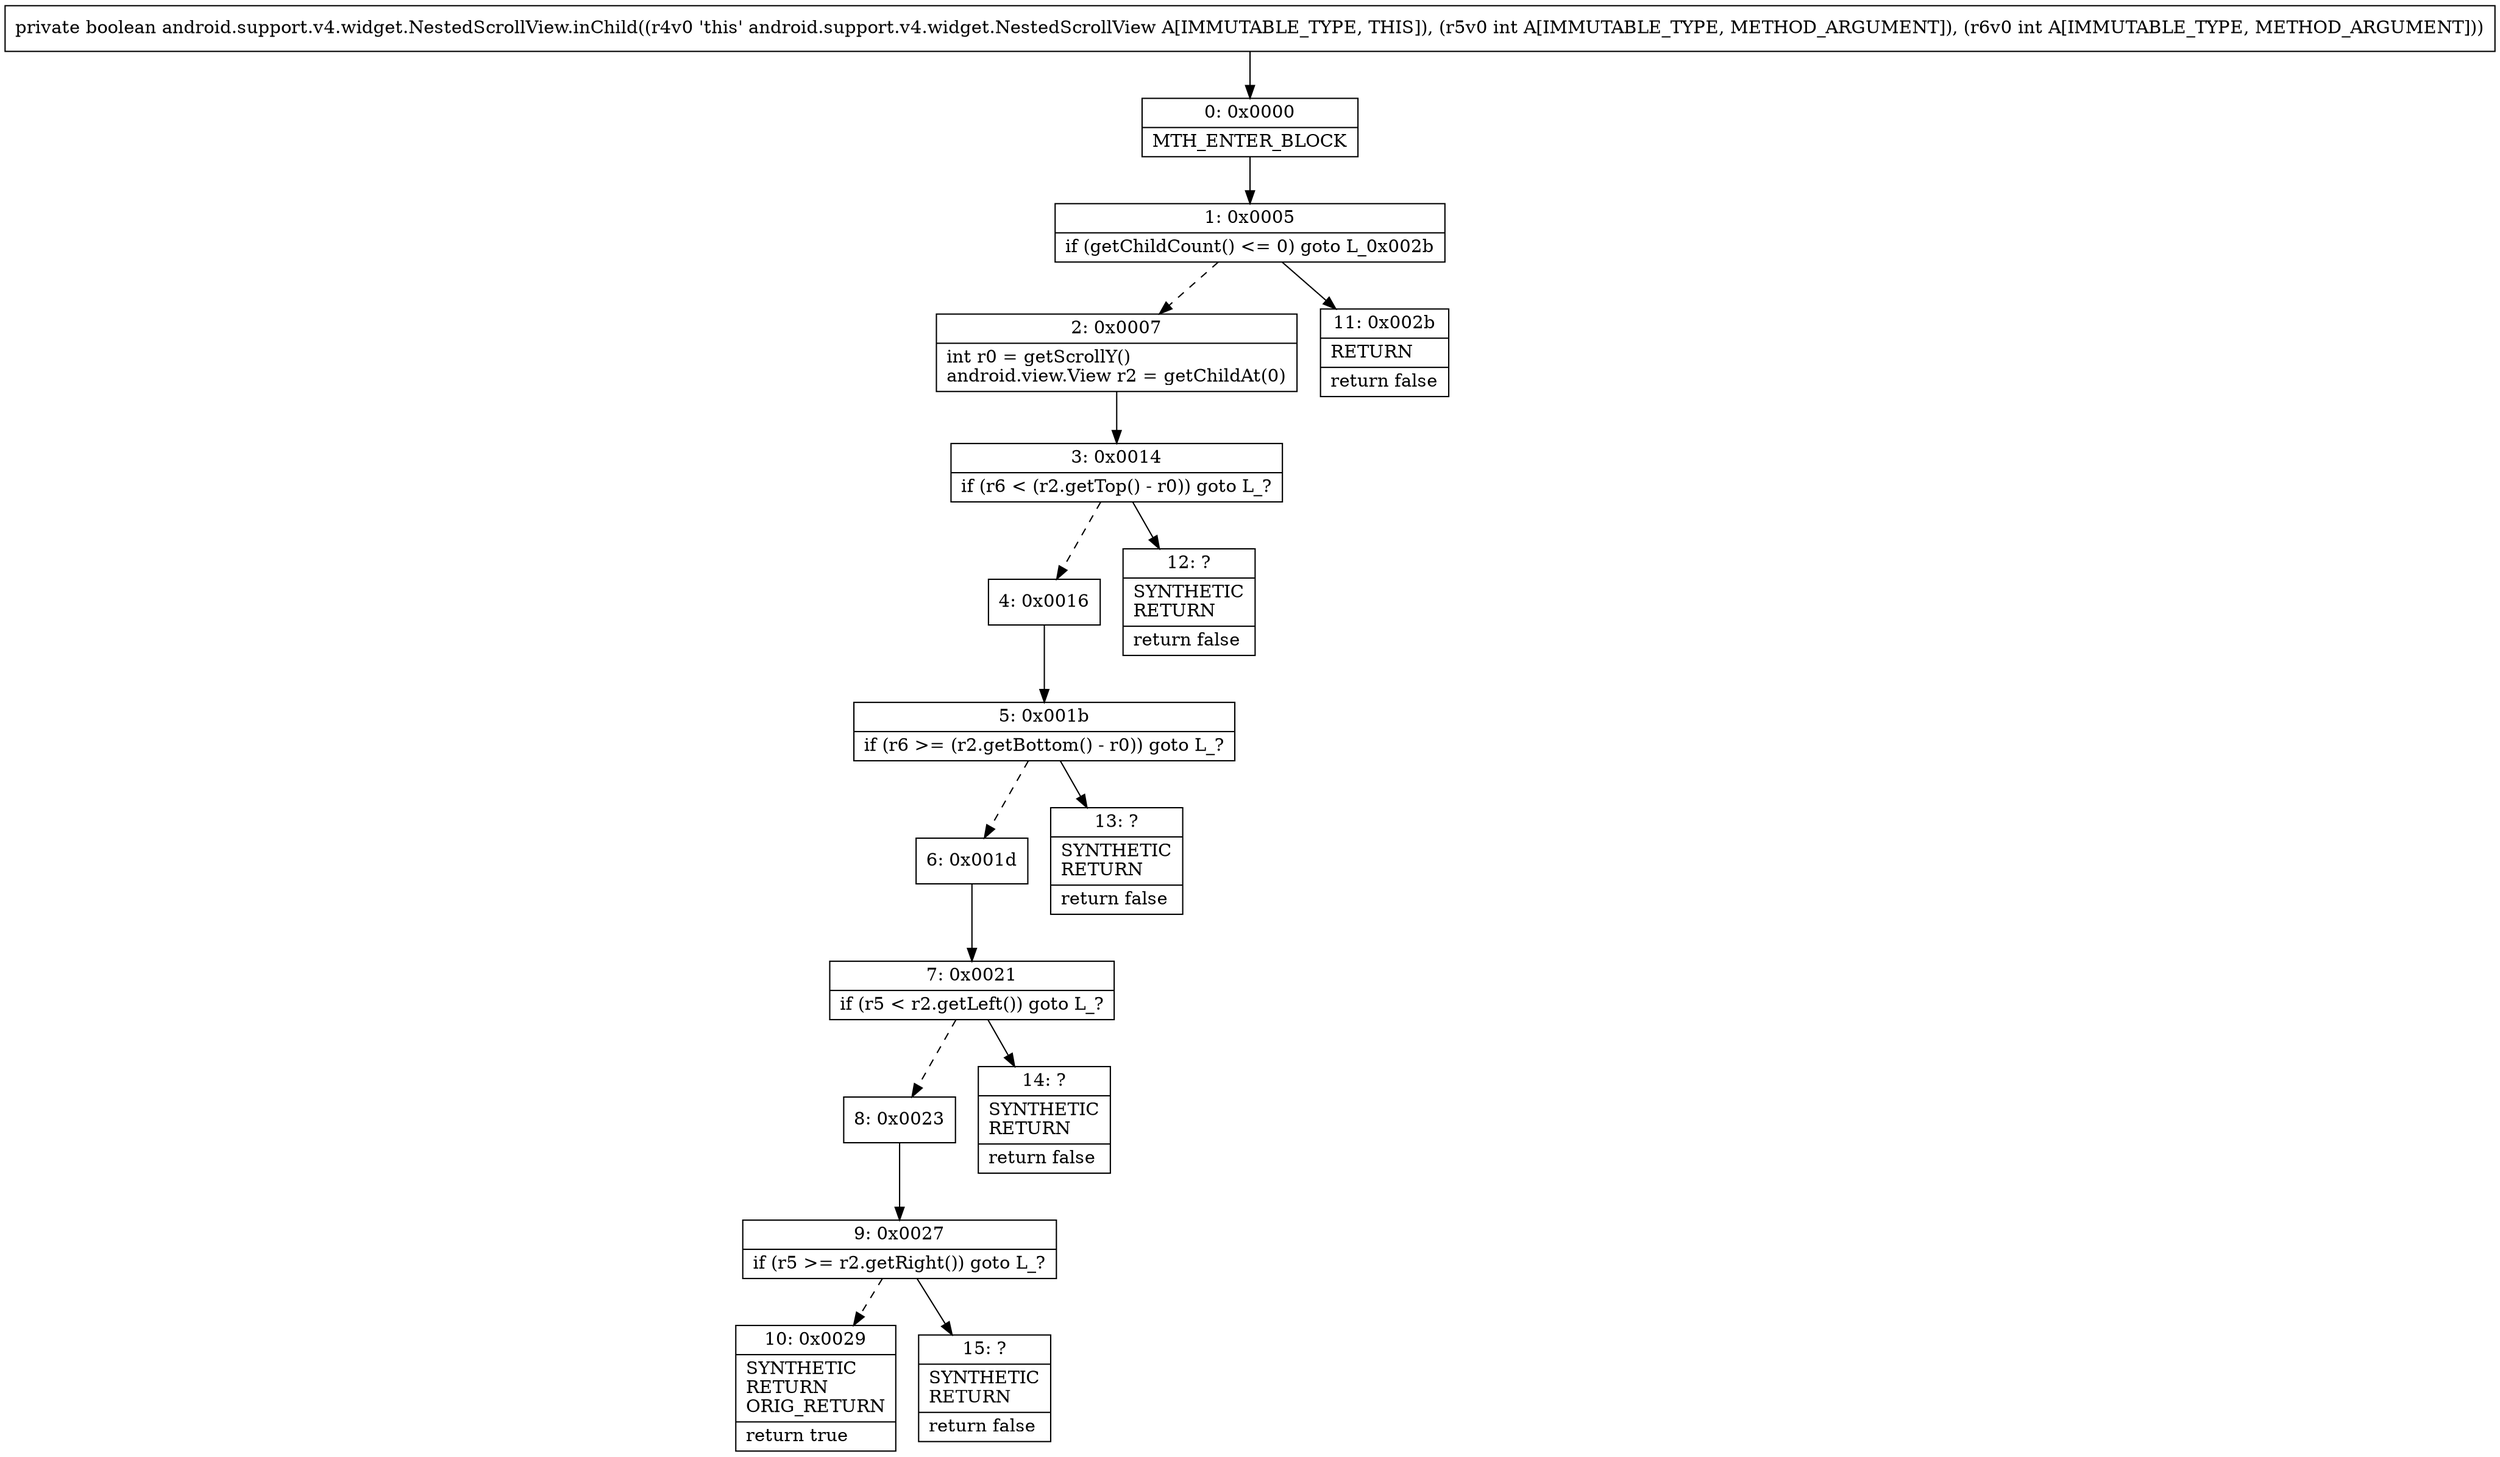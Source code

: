 digraph "CFG forandroid.support.v4.widget.NestedScrollView.inChild(II)Z" {
Node_0 [shape=record,label="{0\:\ 0x0000|MTH_ENTER_BLOCK\l}"];
Node_1 [shape=record,label="{1\:\ 0x0005|if (getChildCount() \<= 0) goto L_0x002b\l}"];
Node_2 [shape=record,label="{2\:\ 0x0007|int r0 = getScrollY()\landroid.view.View r2 = getChildAt(0)\l}"];
Node_3 [shape=record,label="{3\:\ 0x0014|if (r6 \< (r2.getTop() \- r0)) goto L_?\l}"];
Node_4 [shape=record,label="{4\:\ 0x0016}"];
Node_5 [shape=record,label="{5\:\ 0x001b|if (r6 \>= (r2.getBottom() \- r0)) goto L_?\l}"];
Node_6 [shape=record,label="{6\:\ 0x001d}"];
Node_7 [shape=record,label="{7\:\ 0x0021|if (r5 \< r2.getLeft()) goto L_?\l}"];
Node_8 [shape=record,label="{8\:\ 0x0023}"];
Node_9 [shape=record,label="{9\:\ 0x0027|if (r5 \>= r2.getRight()) goto L_?\l}"];
Node_10 [shape=record,label="{10\:\ 0x0029|SYNTHETIC\lRETURN\lORIG_RETURN\l|return true\l}"];
Node_11 [shape=record,label="{11\:\ 0x002b|RETURN\l|return false\l}"];
Node_12 [shape=record,label="{12\:\ ?|SYNTHETIC\lRETURN\l|return false\l}"];
Node_13 [shape=record,label="{13\:\ ?|SYNTHETIC\lRETURN\l|return false\l}"];
Node_14 [shape=record,label="{14\:\ ?|SYNTHETIC\lRETURN\l|return false\l}"];
Node_15 [shape=record,label="{15\:\ ?|SYNTHETIC\lRETURN\l|return false\l}"];
MethodNode[shape=record,label="{private boolean android.support.v4.widget.NestedScrollView.inChild((r4v0 'this' android.support.v4.widget.NestedScrollView A[IMMUTABLE_TYPE, THIS]), (r5v0 int A[IMMUTABLE_TYPE, METHOD_ARGUMENT]), (r6v0 int A[IMMUTABLE_TYPE, METHOD_ARGUMENT])) }"];
MethodNode -> Node_0;
Node_0 -> Node_1;
Node_1 -> Node_2[style=dashed];
Node_1 -> Node_11;
Node_2 -> Node_3;
Node_3 -> Node_4[style=dashed];
Node_3 -> Node_12;
Node_4 -> Node_5;
Node_5 -> Node_6[style=dashed];
Node_5 -> Node_13;
Node_6 -> Node_7;
Node_7 -> Node_8[style=dashed];
Node_7 -> Node_14;
Node_8 -> Node_9;
Node_9 -> Node_10[style=dashed];
Node_9 -> Node_15;
}

